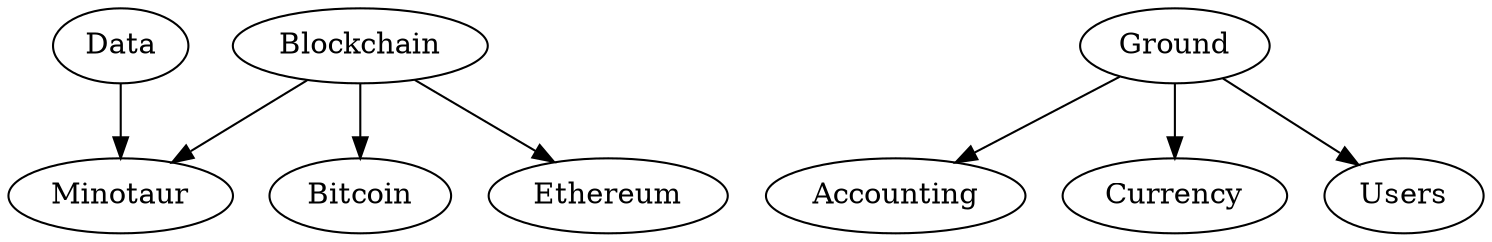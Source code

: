 digraph G {

    Data -> {
        Minotaur
    }

    Ground -> {
        Accounting
        Currency
        Users
    }

    Blockchain -> {
        Bitcoin
        Ethereum
        Minotaur
    }

}